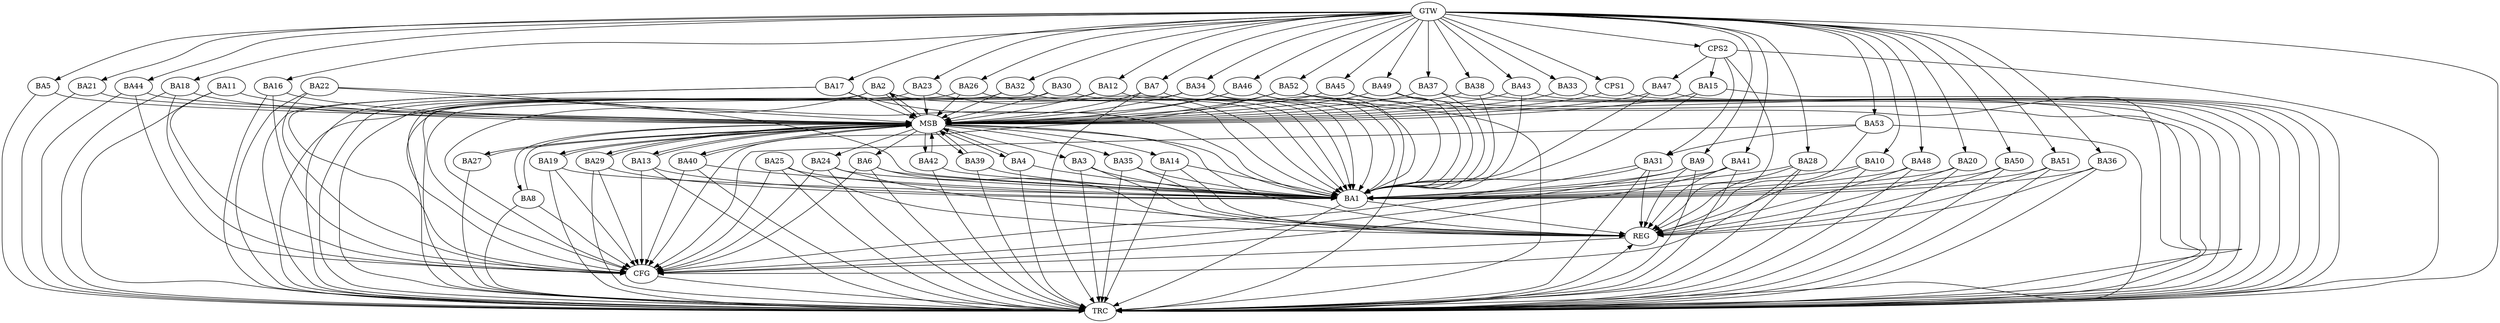 strict digraph G {
  BA1 [ label="BA1" ];
  BA2 [ label="BA2" ];
  BA3 [ label="BA3" ];
  BA4 [ label="BA4" ];
  BA5 [ label="BA5" ];
  BA6 [ label="BA6" ];
  BA7 [ label="BA7" ];
  BA8 [ label="BA8" ];
  BA9 [ label="BA9" ];
  BA10 [ label="BA10" ];
  BA11 [ label="BA11" ];
  BA12 [ label="BA12" ];
  BA13 [ label="BA13" ];
  BA14 [ label="BA14" ];
  BA15 [ label="BA15" ];
  BA16 [ label="BA16" ];
  BA17 [ label="BA17" ];
  BA18 [ label="BA18" ];
  BA19 [ label="BA19" ];
  BA20 [ label="BA20" ];
  BA21 [ label="BA21" ];
  BA22 [ label="BA22" ];
  BA23 [ label="BA23" ];
  BA24 [ label="BA24" ];
  BA25 [ label="BA25" ];
  BA26 [ label="BA26" ];
  BA27 [ label="BA27" ];
  BA28 [ label="BA28" ];
  BA29 [ label="BA29" ];
  BA30 [ label="BA30" ];
  BA31 [ label="BA31" ];
  BA32 [ label="BA32" ];
  BA33 [ label="BA33" ];
  BA34 [ label="BA34" ];
  BA35 [ label="BA35" ];
  BA36 [ label="BA36" ];
  BA37 [ label="BA37" ];
  BA38 [ label="BA38" ];
  BA39 [ label="BA39" ];
  BA40 [ label="BA40" ];
  BA41 [ label="BA41" ];
  BA42 [ label="BA42" ];
  BA43 [ label="BA43" ];
  BA44 [ label="BA44" ];
  BA45 [ label="BA45" ];
  BA46 [ label="BA46" ];
  BA47 [ label="BA47" ];
  BA48 [ label="BA48" ];
  BA49 [ label="BA49" ];
  BA50 [ label="BA50" ];
  BA51 [ label="BA51" ];
  BA52 [ label="BA52" ];
  BA53 [ label="BA53" ];
  CPS1 [ label="CPS1" ];
  CPS2 [ label="CPS2" ];
  GTW [ label="GTW" ];
  REG [ label="REG" ];
  MSB [ label="MSB" ];
  CFG [ label="CFG" ];
  TRC [ label="TRC" ];
  BA3 -> BA1;
  BA9 -> BA1;
  BA10 -> BA1;
  BA53 -> BA31;
  CPS2 -> BA47;
  CPS2 -> BA31;
  CPS2 -> BA15;
  GTW -> BA5;
  GTW -> BA7;
  GTW -> BA9;
  GTW -> BA10;
  GTW -> BA12;
  GTW -> BA16;
  GTW -> BA17;
  GTW -> BA18;
  GTW -> BA20;
  GTW -> BA21;
  GTW -> BA23;
  GTW -> BA26;
  GTW -> BA28;
  GTW -> BA32;
  GTW -> BA33;
  GTW -> BA34;
  GTW -> BA36;
  GTW -> BA37;
  GTW -> BA38;
  GTW -> BA41;
  GTW -> BA43;
  GTW -> BA44;
  GTW -> BA45;
  GTW -> BA46;
  GTW -> BA48;
  GTW -> BA49;
  GTW -> BA50;
  GTW -> BA51;
  GTW -> BA52;
  GTW -> BA53;
  GTW -> CPS1;
  GTW -> CPS2;
  BA1 -> REG;
  BA3 -> REG;
  BA6 -> REG;
  BA9 -> REG;
  BA10 -> REG;
  BA14 -> REG;
  BA20 -> REG;
  BA24 -> REG;
  BA25 -> REG;
  BA28 -> REG;
  BA31 -> REG;
  BA35 -> REG;
  BA36 -> REG;
  BA41 -> REG;
  BA48 -> REG;
  BA50 -> REG;
  BA51 -> REG;
  BA53 -> REG;
  CPS2 -> REG;
  BA2 -> MSB;
  MSB -> BA1;
  MSB -> REG;
  BA4 -> MSB;
  MSB -> BA3;
  BA5 -> MSB;
  MSB -> BA4;
  BA7 -> MSB;
  BA8 -> MSB;
  BA11 -> MSB;
  BA12 -> MSB;
  MSB -> BA2;
  BA13 -> MSB;
  BA15 -> MSB;
  BA16 -> MSB;
  BA17 -> MSB;
  BA18 -> MSB;
  BA19 -> MSB;
  BA21 -> MSB;
  MSB -> BA8;
  BA22 -> MSB;
  BA23 -> MSB;
  MSB -> BA14;
  BA26 -> MSB;
  BA27 -> MSB;
  BA29 -> MSB;
  BA30 -> MSB;
  MSB -> BA27;
  BA32 -> MSB;
  MSB -> BA6;
  BA33 -> MSB;
  BA34 -> MSB;
  BA37 -> MSB;
  BA38 -> MSB;
  BA39 -> MSB;
  BA40 -> MSB;
  BA42 -> MSB;
  BA43 -> MSB;
  MSB -> BA29;
  BA44 -> MSB;
  BA45 -> MSB;
  MSB -> BA40;
  BA46 -> MSB;
  BA47 -> MSB;
  MSB -> BA19;
  BA49 -> MSB;
  MSB -> BA24;
  BA52 -> MSB;
  CPS1 -> MSB;
  MSB -> BA39;
  MSB -> BA42;
  MSB -> BA13;
  MSB -> BA35;
  BA2 -> CFG;
  BA44 -> CFG;
  BA13 -> CFG;
  BA52 -> CFG;
  BA41 -> CFG;
  BA28 -> CFG;
  BA16 -> CFG;
  BA8 -> CFG;
  BA53 -> CFG;
  BA31 -> CFG;
  BA25 -> CFG;
  BA18 -> CFG;
  BA22 -> CFG;
  BA29 -> CFG;
  BA40 -> CFG;
  BA6 -> CFG;
  BA34 -> CFG;
  BA46 -> CFG;
  BA19 -> CFG;
  BA9 -> CFG;
  BA11 -> CFG;
  BA17 -> CFG;
  BA24 -> CFG;
  REG -> CFG;
  BA1 -> TRC;
  BA2 -> TRC;
  BA3 -> TRC;
  BA4 -> TRC;
  BA5 -> TRC;
  BA6 -> TRC;
  BA7 -> TRC;
  BA8 -> TRC;
  BA9 -> TRC;
  BA10 -> TRC;
  BA11 -> TRC;
  BA12 -> TRC;
  BA13 -> TRC;
  BA14 -> TRC;
  BA15 -> TRC;
  BA16 -> TRC;
  BA17 -> TRC;
  BA18 -> TRC;
  BA19 -> TRC;
  BA20 -> TRC;
  BA21 -> TRC;
  BA22 -> TRC;
  BA23 -> TRC;
  BA24 -> TRC;
  BA25 -> TRC;
  BA26 -> TRC;
  BA27 -> TRC;
  BA28 -> TRC;
  BA29 -> TRC;
  BA30 -> TRC;
  BA31 -> TRC;
  BA32 -> TRC;
  BA33 -> TRC;
  BA34 -> TRC;
  BA35 -> TRC;
  BA36 -> TRC;
  BA37 -> TRC;
  BA38 -> TRC;
  BA39 -> TRC;
  BA40 -> TRC;
  BA41 -> TRC;
  BA42 -> TRC;
  BA43 -> TRC;
  BA44 -> TRC;
  BA45 -> TRC;
  BA46 -> TRC;
  BA47 -> TRC;
  BA48 -> TRC;
  BA49 -> TRC;
  BA50 -> TRC;
  BA51 -> TRC;
  BA52 -> TRC;
  BA53 -> TRC;
  CPS1 -> TRC;
  CPS2 -> TRC;
  GTW -> TRC;
  CFG -> TRC;
  TRC -> REG;
  BA37 -> BA1;
  BA17 -> BA1;
  BA46 -> BA1;
  BA32 -> BA1;
  BA30 -> BA1;
  BA22 -> BA1;
  BA24 -> BA1;
  BA6 -> BA1;
  BA34 -> BA1;
  BA4 -> BA1;
  BA29 -> BA1;
  BA39 -> BA1;
  BA49 -> BA1;
  BA38 -> BA1;
  BA20 -> BA1;
  BA31 -> BA1;
  BA26 -> BA1;
  BA36 -> BA1;
  BA51 -> BA1;
  BA45 -> BA1;
  BA50 -> BA1;
  BA12 -> BA1;
  BA43 -> BA1;
  BA15 -> BA1;
  BA2 -> BA1;
  BA14 -> BA1;
  BA25 -> BA1;
  BA19 -> BA1;
  BA23 -> BA1;
  BA13 -> BA1;
  BA42 -> BA1;
  BA48 -> BA1;
  BA41 -> BA1;
  BA47 -> BA1;
  BA52 -> BA1;
  BA35 -> BA1;
  BA28 -> BA1;
  BA7 -> BA1;
  BA40 -> BA1;
}
